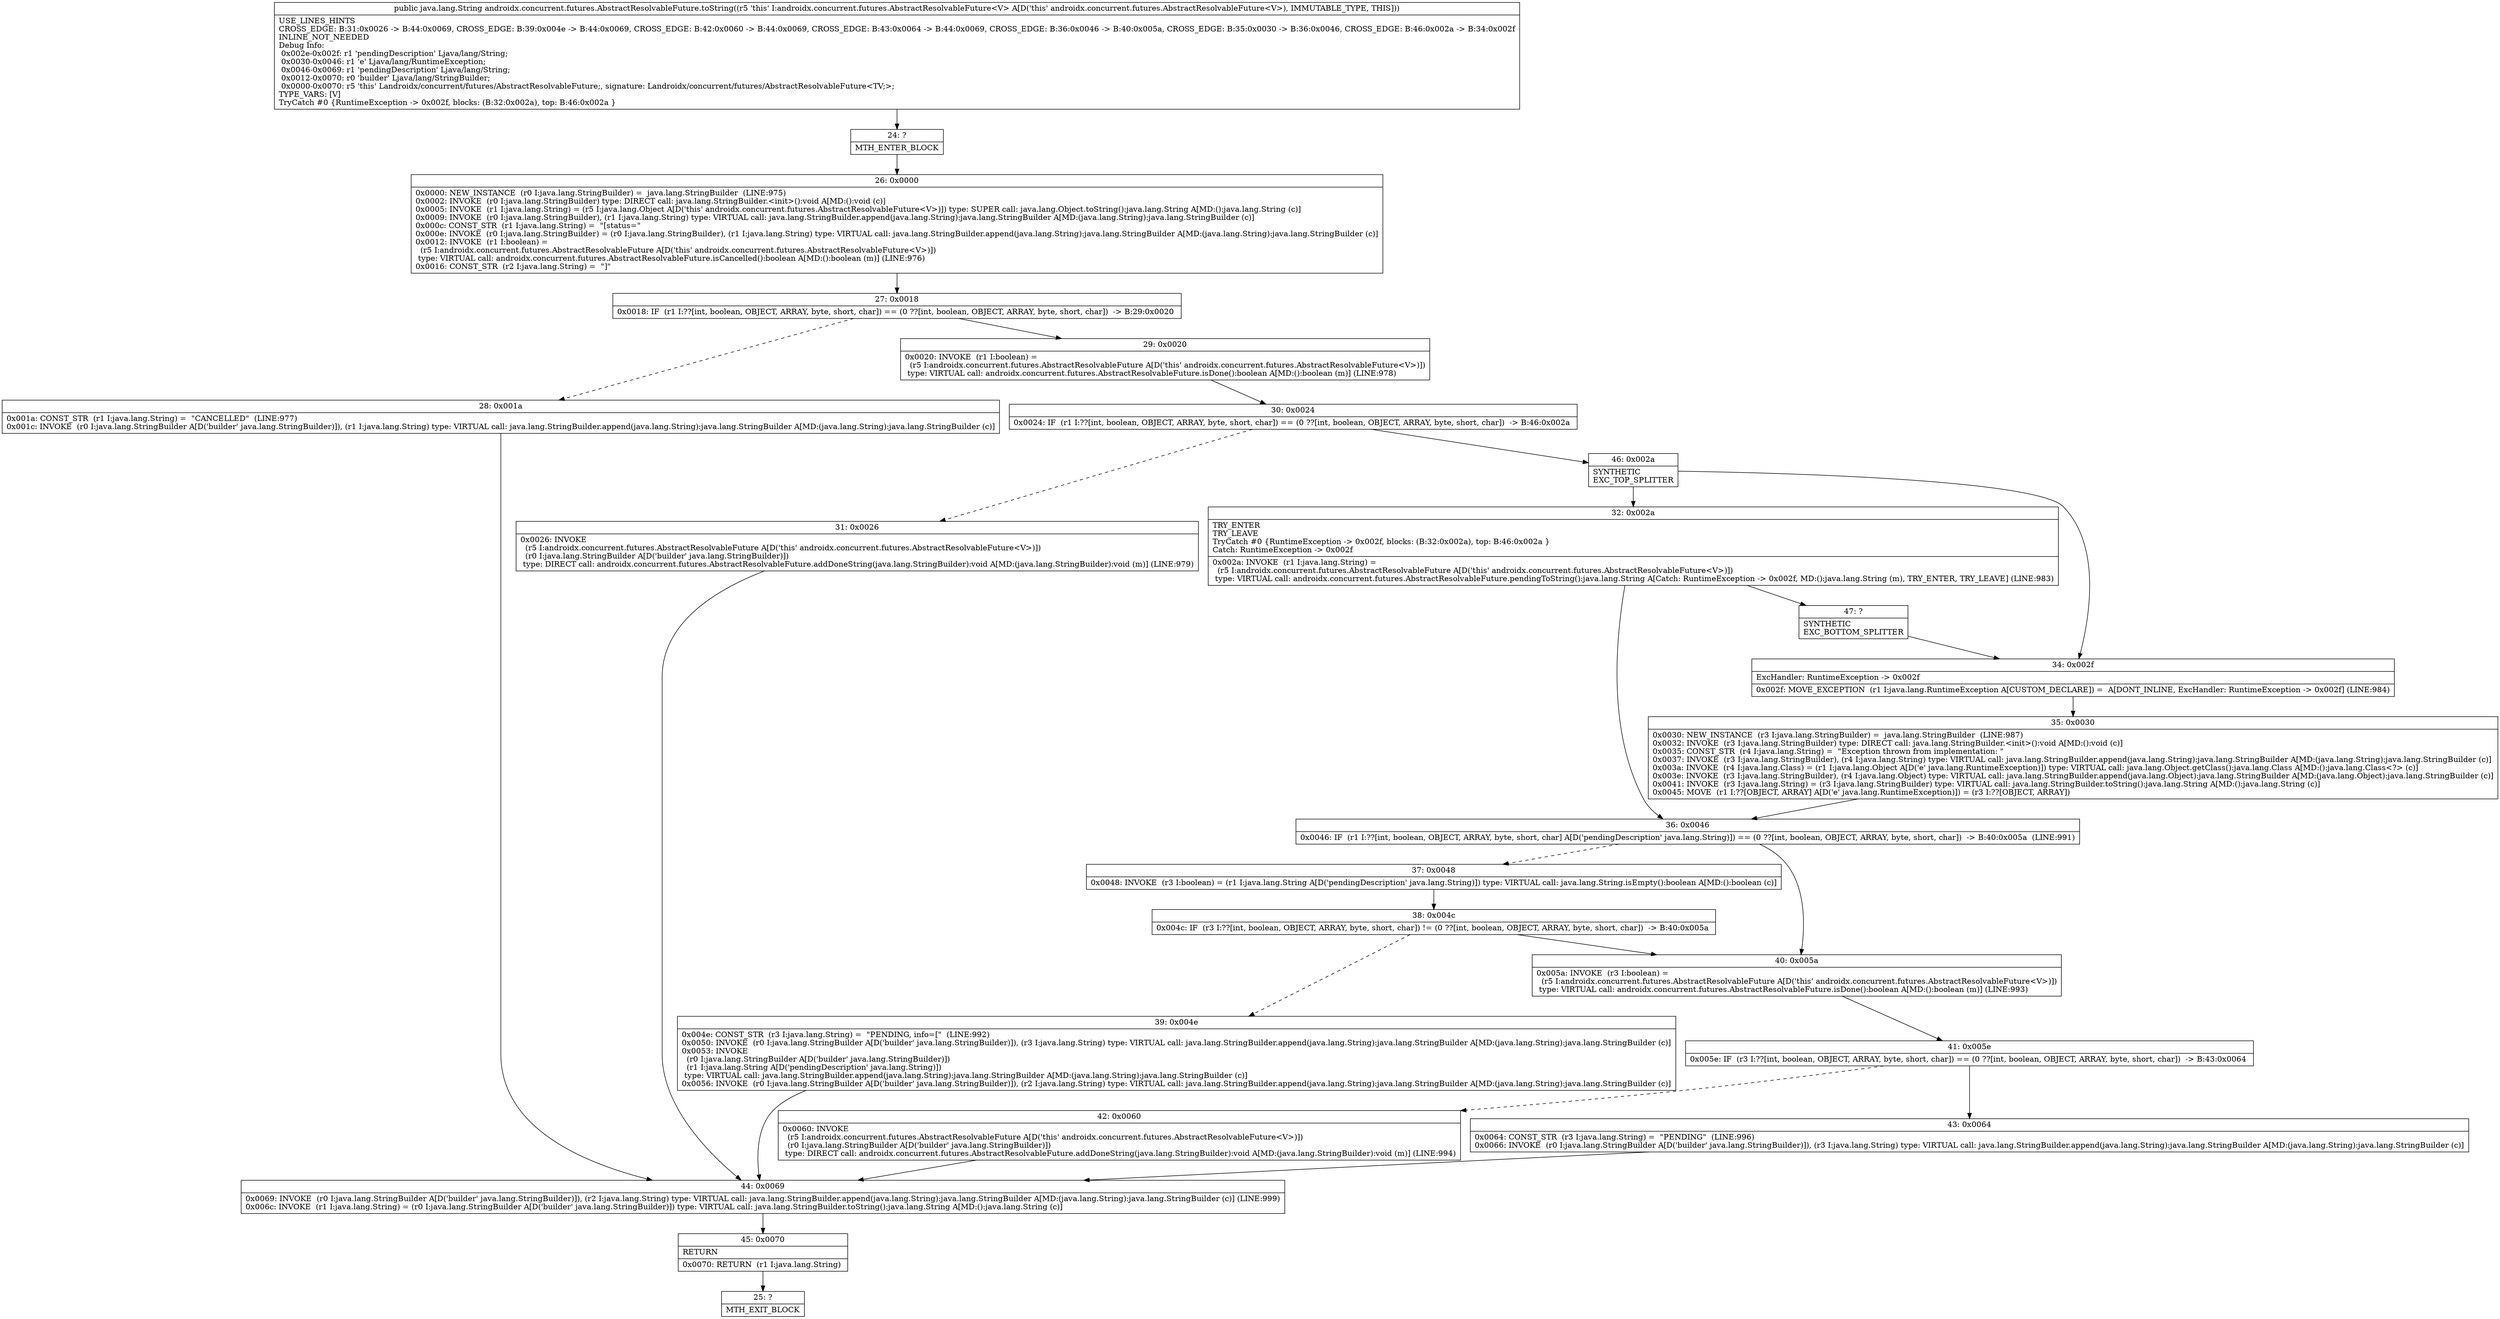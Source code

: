 digraph "CFG forandroidx.concurrent.futures.AbstractResolvableFuture.toString()Ljava\/lang\/String;" {
Node_24 [shape=record,label="{24\:\ ?|MTH_ENTER_BLOCK\l}"];
Node_26 [shape=record,label="{26\:\ 0x0000|0x0000: NEW_INSTANCE  (r0 I:java.lang.StringBuilder) =  java.lang.StringBuilder  (LINE:975)\l0x0002: INVOKE  (r0 I:java.lang.StringBuilder) type: DIRECT call: java.lang.StringBuilder.\<init\>():void A[MD:():void (c)]\l0x0005: INVOKE  (r1 I:java.lang.String) = (r5 I:java.lang.Object A[D('this' androidx.concurrent.futures.AbstractResolvableFuture\<V\>)]) type: SUPER call: java.lang.Object.toString():java.lang.String A[MD:():java.lang.String (c)]\l0x0009: INVOKE  (r0 I:java.lang.StringBuilder), (r1 I:java.lang.String) type: VIRTUAL call: java.lang.StringBuilder.append(java.lang.String):java.lang.StringBuilder A[MD:(java.lang.String):java.lang.StringBuilder (c)]\l0x000c: CONST_STR  (r1 I:java.lang.String) =  \"[status=\" \l0x000e: INVOKE  (r0 I:java.lang.StringBuilder) = (r0 I:java.lang.StringBuilder), (r1 I:java.lang.String) type: VIRTUAL call: java.lang.StringBuilder.append(java.lang.String):java.lang.StringBuilder A[MD:(java.lang.String):java.lang.StringBuilder (c)]\l0x0012: INVOKE  (r1 I:boolean) = \l  (r5 I:androidx.concurrent.futures.AbstractResolvableFuture A[D('this' androidx.concurrent.futures.AbstractResolvableFuture\<V\>)])\l type: VIRTUAL call: androidx.concurrent.futures.AbstractResolvableFuture.isCancelled():boolean A[MD:():boolean (m)] (LINE:976)\l0x0016: CONST_STR  (r2 I:java.lang.String) =  \"]\" \l}"];
Node_27 [shape=record,label="{27\:\ 0x0018|0x0018: IF  (r1 I:??[int, boolean, OBJECT, ARRAY, byte, short, char]) == (0 ??[int, boolean, OBJECT, ARRAY, byte, short, char])  \-\> B:29:0x0020 \l}"];
Node_28 [shape=record,label="{28\:\ 0x001a|0x001a: CONST_STR  (r1 I:java.lang.String) =  \"CANCELLED\"  (LINE:977)\l0x001c: INVOKE  (r0 I:java.lang.StringBuilder A[D('builder' java.lang.StringBuilder)]), (r1 I:java.lang.String) type: VIRTUAL call: java.lang.StringBuilder.append(java.lang.String):java.lang.StringBuilder A[MD:(java.lang.String):java.lang.StringBuilder (c)]\l}"];
Node_44 [shape=record,label="{44\:\ 0x0069|0x0069: INVOKE  (r0 I:java.lang.StringBuilder A[D('builder' java.lang.StringBuilder)]), (r2 I:java.lang.String) type: VIRTUAL call: java.lang.StringBuilder.append(java.lang.String):java.lang.StringBuilder A[MD:(java.lang.String):java.lang.StringBuilder (c)] (LINE:999)\l0x006c: INVOKE  (r1 I:java.lang.String) = (r0 I:java.lang.StringBuilder A[D('builder' java.lang.StringBuilder)]) type: VIRTUAL call: java.lang.StringBuilder.toString():java.lang.String A[MD:():java.lang.String (c)]\l}"];
Node_45 [shape=record,label="{45\:\ 0x0070|RETURN\l|0x0070: RETURN  (r1 I:java.lang.String) \l}"];
Node_25 [shape=record,label="{25\:\ ?|MTH_EXIT_BLOCK\l}"];
Node_29 [shape=record,label="{29\:\ 0x0020|0x0020: INVOKE  (r1 I:boolean) = \l  (r5 I:androidx.concurrent.futures.AbstractResolvableFuture A[D('this' androidx.concurrent.futures.AbstractResolvableFuture\<V\>)])\l type: VIRTUAL call: androidx.concurrent.futures.AbstractResolvableFuture.isDone():boolean A[MD:():boolean (m)] (LINE:978)\l}"];
Node_30 [shape=record,label="{30\:\ 0x0024|0x0024: IF  (r1 I:??[int, boolean, OBJECT, ARRAY, byte, short, char]) == (0 ??[int, boolean, OBJECT, ARRAY, byte, short, char])  \-\> B:46:0x002a \l}"];
Node_31 [shape=record,label="{31\:\ 0x0026|0x0026: INVOKE  \l  (r5 I:androidx.concurrent.futures.AbstractResolvableFuture A[D('this' androidx.concurrent.futures.AbstractResolvableFuture\<V\>)])\l  (r0 I:java.lang.StringBuilder A[D('builder' java.lang.StringBuilder)])\l type: DIRECT call: androidx.concurrent.futures.AbstractResolvableFuture.addDoneString(java.lang.StringBuilder):void A[MD:(java.lang.StringBuilder):void (m)] (LINE:979)\l}"];
Node_46 [shape=record,label="{46\:\ 0x002a|SYNTHETIC\lEXC_TOP_SPLITTER\l}"];
Node_32 [shape=record,label="{32\:\ 0x002a|TRY_ENTER\lTRY_LEAVE\lTryCatch #0 \{RuntimeException \-\> 0x002f, blocks: (B:32:0x002a), top: B:46:0x002a \}\lCatch: RuntimeException \-\> 0x002f\l|0x002a: INVOKE  (r1 I:java.lang.String) = \l  (r5 I:androidx.concurrent.futures.AbstractResolvableFuture A[D('this' androidx.concurrent.futures.AbstractResolvableFuture\<V\>)])\l type: VIRTUAL call: androidx.concurrent.futures.AbstractResolvableFuture.pendingToString():java.lang.String A[Catch: RuntimeException \-\> 0x002f, MD:():java.lang.String (m), TRY_ENTER, TRY_LEAVE] (LINE:983)\l}"];
Node_36 [shape=record,label="{36\:\ 0x0046|0x0046: IF  (r1 I:??[int, boolean, OBJECT, ARRAY, byte, short, char] A[D('pendingDescription' java.lang.String)]) == (0 ??[int, boolean, OBJECT, ARRAY, byte, short, char])  \-\> B:40:0x005a  (LINE:991)\l}"];
Node_37 [shape=record,label="{37\:\ 0x0048|0x0048: INVOKE  (r3 I:boolean) = (r1 I:java.lang.String A[D('pendingDescription' java.lang.String)]) type: VIRTUAL call: java.lang.String.isEmpty():boolean A[MD:():boolean (c)]\l}"];
Node_38 [shape=record,label="{38\:\ 0x004c|0x004c: IF  (r3 I:??[int, boolean, OBJECT, ARRAY, byte, short, char]) != (0 ??[int, boolean, OBJECT, ARRAY, byte, short, char])  \-\> B:40:0x005a \l}"];
Node_39 [shape=record,label="{39\:\ 0x004e|0x004e: CONST_STR  (r3 I:java.lang.String) =  \"PENDING, info=[\"  (LINE:992)\l0x0050: INVOKE  (r0 I:java.lang.StringBuilder A[D('builder' java.lang.StringBuilder)]), (r3 I:java.lang.String) type: VIRTUAL call: java.lang.StringBuilder.append(java.lang.String):java.lang.StringBuilder A[MD:(java.lang.String):java.lang.StringBuilder (c)]\l0x0053: INVOKE  \l  (r0 I:java.lang.StringBuilder A[D('builder' java.lang.StringBuilder)])\l  (r1 I:java.lang.String A[D('pendingDescription' java.lang.String)])\l type: VIRTUAL call: java.lang.StringBuilder.append(java.lang.String):java.lang.StringBuilder A[MD:(java.lang.String):java.lang.StringBuilder (c)]\l0x0056: INVOKE  (r0 I:java.lang.StringBuilder A[D('builder' java.lang.StringBuilder)]), (r2 I:java.lang.String) type: VIRTUAL call: java.lang.StringBuilder.append(java.lang.String):java.lang.StringBuilder A[MD:(java.lang.String):java.lang.StringBuilder (c)]\l}"];
Node_40 [shape=record,label="{40\:\ 0x005a|0x005a: INVOKE  (r3 I:boolean) = \l  (r5 I:androidx.concurrent.futures.AbstractResolvableFuture A[D('this' androidx.concurrent.futures.AbstractResolvableFuture\<V\>)])\l type: VIRTUAL call: androidx.concurrent.futures.AbstractResolvableFuture.isDone():boolean A[MD:():boolean (m)] (LINE:993)\l}"];
Node_41 [shape=record,label="{41\:\ 0x005e|0x005e: IF  (r3 I:??[int, boolean, OBJECT, ARRAY, byte, short, char]) == (0 ??[int, boolean, OBJECT, ARRAY, byte, short, char])  \-\> B:43:0x0064 \l}"];
Node_42 [shape=record,label="{42\:\ 0x0060|0x0060: INVOKE  \l  (r5 I:androidx.concurrent.futures.AbstractResolvableFuture A[D('this' androidx.concurrent.futures.AbstractResolvableFuture\<V\>)])\l  (r0 I:java.lang.StringBuilder A[D('builder' java.lang.StringBuilder)])\l type: DIRECT call: androidx.concurrent.futures.AbstractResolvableFuture.addDoneString(java.lang.StringBuilder):void A[MD:(java.lang.StringBuilder):void (m)] (LINE:994)\l}"];
Node_43 [shape=record,label="{43\:\ 0x0064|0x0064: CONST_STR  (r3 I:java.lang.String) =  \"PENDING\"  (LINE:996)\l0x0066: INVOKE  (r0 I:java.lang.StringBuilder A[D('builder' java.lang.StringBuilder)]), (r3 I:java.lang.String) type: VIRTUAL call: java.lang.StringBuilder.append(java.lang.String):java.lang.StringBuilder A[MD:(java.lang.String):java.lang.StringBuilder (c)]\l}"];
Node_47 [shape=record,label="{47\:\ ?|SYNTHETIC\lEXC_BOTTOM_SPLITTER\l}"];
Node_34 [shape=record,label="{34\:\ 0x002f|ExcHandler: RuntimeException \-\> 0x002f\l|0x002f: MOVE_EXCEPTION  (r1 I:java.lang.RuntimeException A[CUSTOM_DECLARE]) =  A[DONT_INLINE, ExcHandler: RuntimeException \-\> 0x002f] (LINE:984)\l}"];
Node_35 [shape=record,label="{35\:\ 0x0030|0x0030: NEW_INSTANCE  (r3 I:java.lang.StringBuilder) =  java.lang.StringBuilder  (LINE:987)\l0x0032: INVOKE  (r3 I:java.lang.StringBuilder) type: DIRECT call: java.lang.StringBuilder.\<init\>():void A[MD:():void (c)]\l0x0035: CONST_STR  (r4 I:java.lang.String) =  \"Exception thrown from implementation: \" \l0x0037: INVOKE  (r3 I:java.lang.StringBuilder), (r4 I:java.lang.String) type: VIRTUAL call: java.lang.StringBuilder.append(java.lang.String):java.lang.StringBuilder A[MD:(java.lang.String):java.lang.StringBuilder (c)]\l0x003a: INVOKE  (r4 I:java.lang.Class) = (r1 I:java.lang.Object A[D('e' java.lang.RuntimeException)]) type: VIRTUAL call: java.lang.Object.getClass():java.lang.Class A[MD:():java.lang.Class\<?\> (c)]\l0x003e: INVOKE  (r3 I:java.lang.StringBuilder), (r4 I:java.lang.Object) type: VIRTUAL call: java.lang.StringBuilder.append(java.lang.Object):java.lang.StringBuilder A[MD:(java.lang.Object):java.lang.StringBuilder (c)]\l0x0041: INVOKE  (r3 I:java.lang.String) = (r3 I:java.lang.StringBuilder) type: VIRTUAL call: java.lang.StringBuilder.toString():java.lang.String A[MD:():java.lang.String (c)]\l0x0045: MOVE  (r1 I:??[OBJECT, ARRAY] A[D('e' java.lang.RuntimeException)]) = (r3 I:??[OBJECT, ARRAY]) \l}"];
MethodNode[shape=record,label="{public java.lang.String androidx.concurrent.futures.AbstractResolvableFuture.toString((r5 'this' I:androidx.concurrent.futures.AbstractResolvableFuture\<V\> A[D('this' androidx.concurrent.futures.AbstractResolvableFuture\<V\>), IMMUTABLE_TYPE, THIS]))  | USE_LINES_HINTS\lCROSS_EDGE: B:31:0x0026 \-\> B:44:0x0069, CROSS_EDGE: B:39:0x004e \-\> B:44:0x0069, CROSS_EDGE: B:42:0x0060 \-\> B:44:0x0069, CROSS_EDGE: B:43:0x0064 \-\> B:44:0x0069, CROSS_EDGE: B:36:0x0046 \-\> B:40:0x005a, CROSS_EDGE: B:35:0x0030 \-\> B:36:0x0046, CROSS_EDGE: B:46:0x002a \-\> B:34:0x002f\lINLINE_NOT_NEEDED\lDebug Info:\l  0x002e\-0x002f: r1 'pendingDescription' Ljava\/lang\/String;\l  0x0030\-0x0046: r1 'e' Ljava\/lang\/RuntimeException;\l  0x0046\-0x0069: r1 'pendingDescription' Ljava\/lang\/String;\l  0x0012\-0x0070: r0 'builder' Ljava\/lang\/StringBuilder;\l  0x0000\-0x0070: r5 'this' Landroidx\/concurrent\/futures\/AbstractResolvableFuture;, signature: Landroidx\/concurrent\/futures\/AbstractResolvableFuture\<TV;\>;\lTYPE_VARS: [V]\lTryCatch #0 \{RuntimeException \-\> 0x002f, blocks: (B:32:0x002a), top: B:46:0x002a \}\l}"];
MethodNode -> Node_24;Node_24 -> Node_26;
Node_26 -> Node_27;
Node_27 -> Node_28[style=dashed];
Node_27 -> Node_29;
Node_28 -> Node_44;
Node_44 -> Node_45;
Node_45 -> Node_25;
Node_29 -> Node_30;
Node_30 -> Node_31[style=dashed];
Node_30 -> Node_46;
Node_31 -> Node_44;
Node_46 -> Node_32;
Node_46 -> Node_34;
Node_32 -> Node_36;
Node_32 -> Node_47;
Node_36 -> Node_37[style=dashed];
Node_36 -> Node_40;
Node_37 -> Node_38;
Node_38 -> Node_39[style=dashed];
Node_38 -> Node_40;
Node_39 -> Node_44;
Node_40 -> Node_41;
Node_41 -> Node_42[style=dashed];
Node_41 -> Node_43;
Node_42 -> Node_44;
Node_43 -> Node_44;
Node_47 -> Node_34;
Node_34 -> Node_35;
Node_35 -> Node_36;
}

